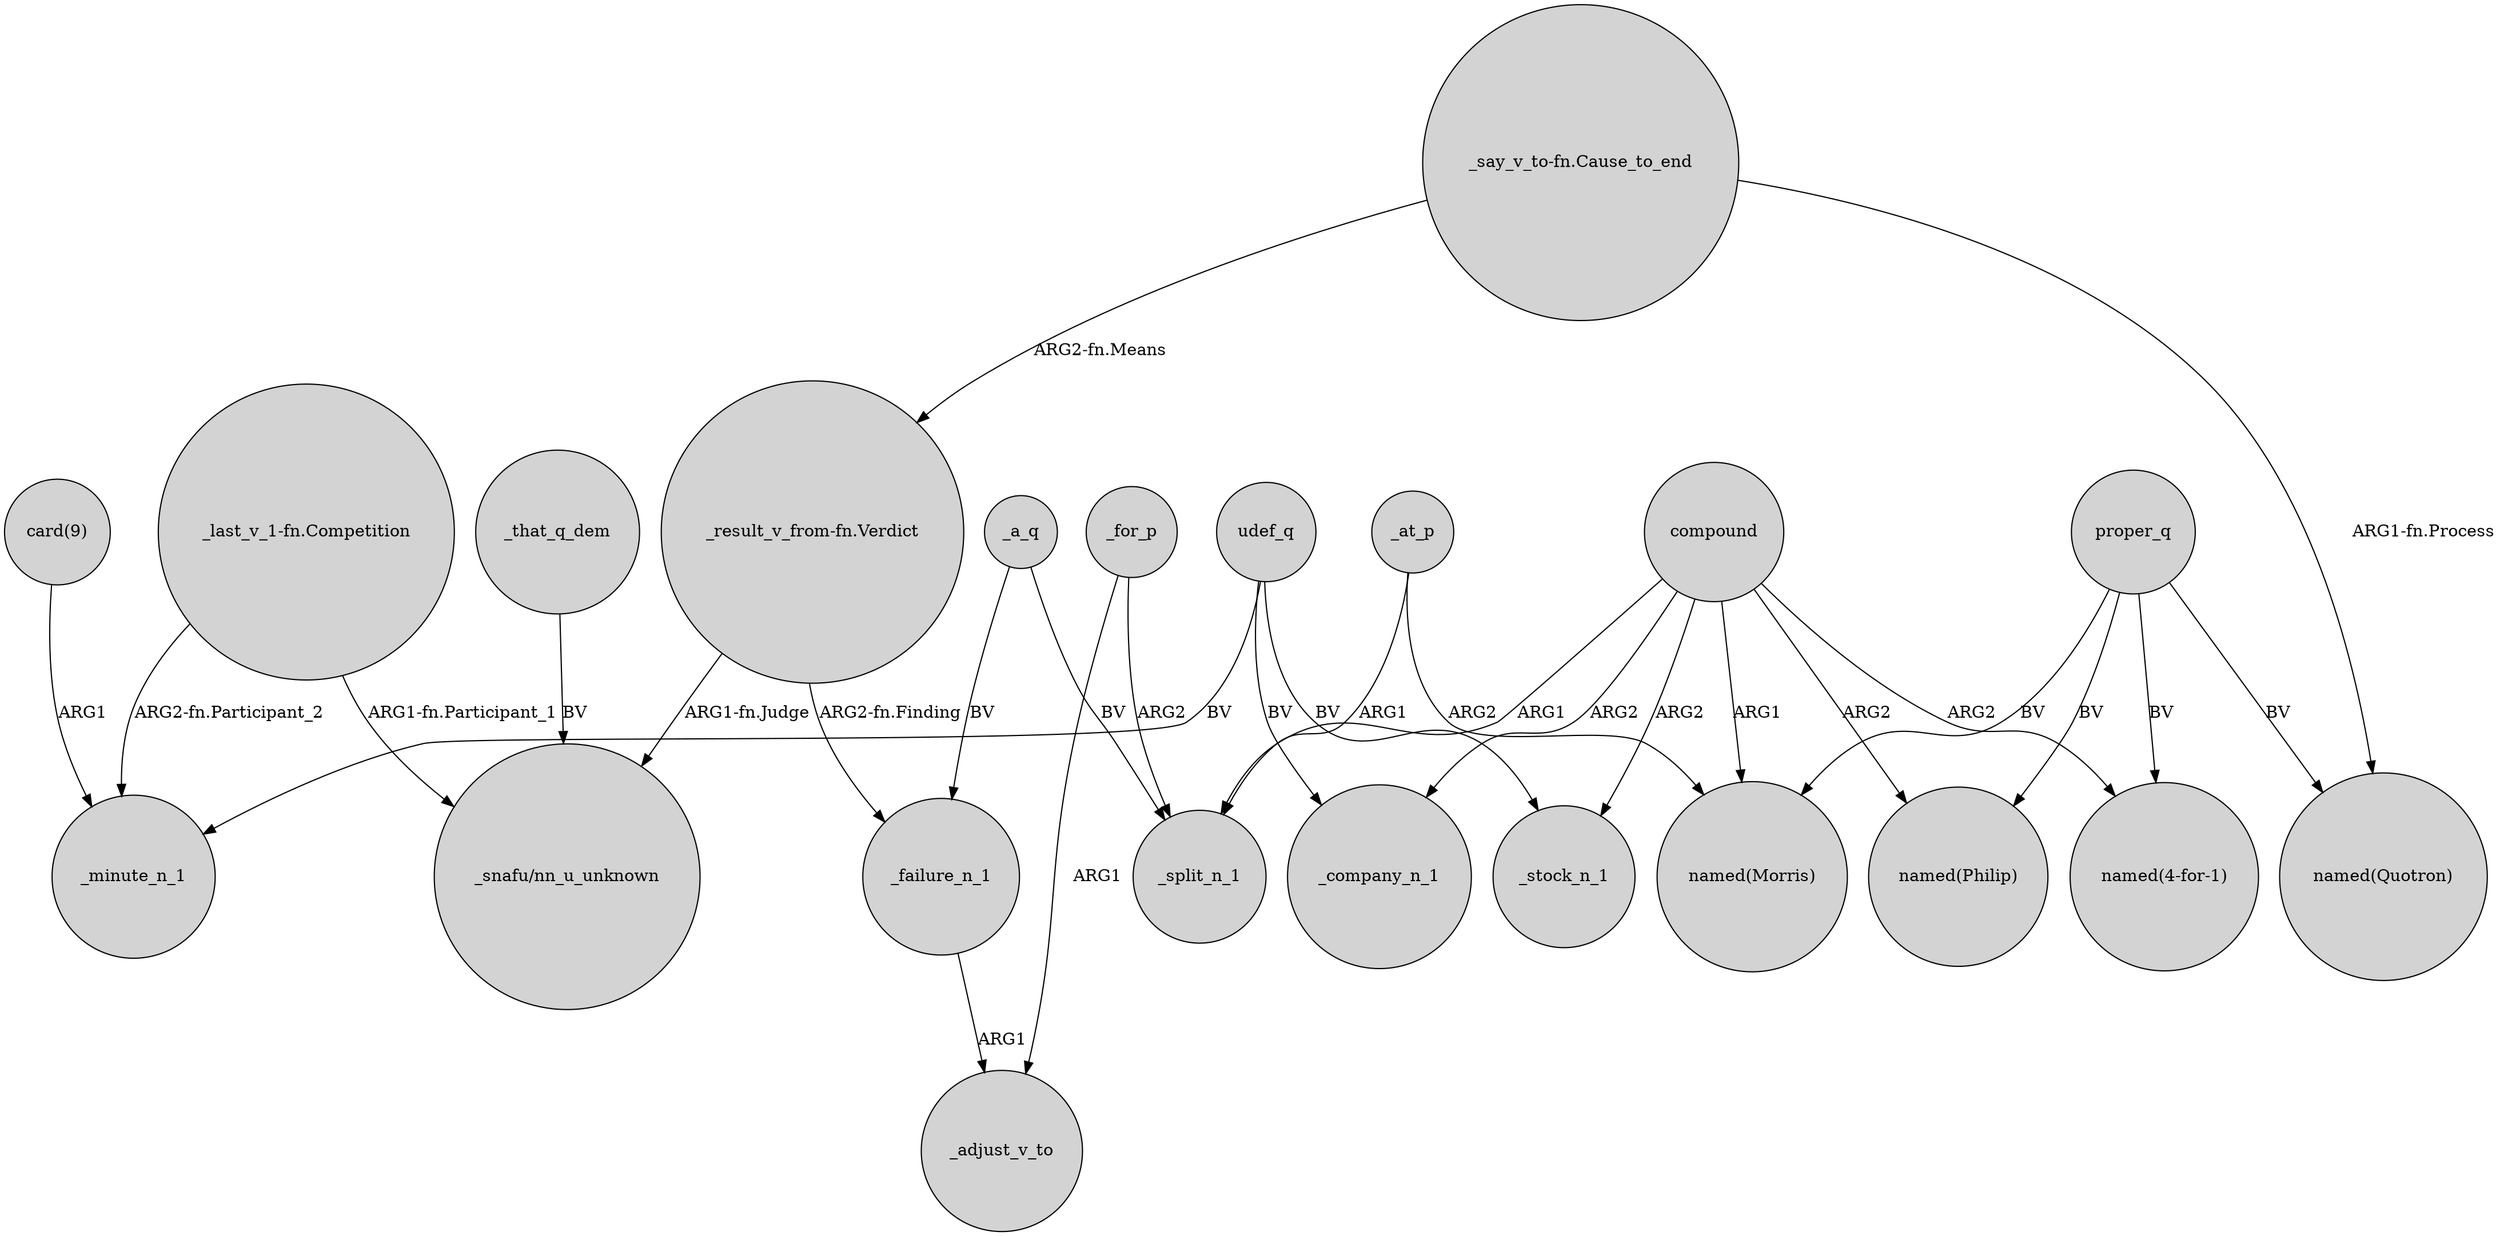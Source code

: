 digraph {
	node [shape=circle style=filled]
	udef_q -> _minute_n_1 [label=BV]
	proper_q -> "named(Philip)" [label=BV]
	"_last_v_1-fn.Competition" -> "_snafu/nn_u_unknown" [label="ARG1-fn.Participant_1"]
	compound -> _company_n_1 [label=ARG2]
	"_last_v_1-fn.Competition" -> _minute_n_1 [label="ARG2-fn.Participant_2"]
	udef_q -> _company_n_1 [label=BV]
	_at_p -> _split_n_1 [label=ARG1]
	proper_q -> "named(4-for-1)" [label=BV]
	"_result_v_from-fn.Verdict" -> "_snafu/nn_u_unknown" [label="ARG1-fn.Judge"]
	_failure_n_1 -> _adjust_v_to [label=ARG1]
	compound -> "named(4-for-1)" [label=ARG2]
	compound -> _split_n_1 [label=ARG1]
	_at_p -> "named(Morris)" [label=ARG2]
	_for_p -> _split_n_1 [label=ARG2]
	compound -> "named(Morris)" [label=ARG1]
	_that_q_dem -> "_snafu/nn_u_unknown" [label=BV]
	_for_p -> _adjust_v_to [label=ARG1]
	udef_q -> _stock_n_1 [label=BV]
	"_say_v_to-fn.Cause_to_end" -> "_result_v_from-fn.Verdict" [label="ARG2-fn.Means"]
	proper_q -> "named(Quotron)" [label=BV]
	compound -> _stock_n_1 [label=ARG2]
	"_say_v_to-fn.Cause_to_end" -> "named(Quotron)" [label="ARG1-fn.Process"]
	"card(9)" -> _minute_n_1 [label=ARG1]
	_a_q -> _failure_n_1 [label=BV]
	"_result_v_from-fn.Verdict" -> _failure_n_1 [label="ARG2-fn.Finding"]
	_a_q -> _split_n_1 [label=BV]
	compound -> "named(Philip)" [label=ARG2]
	proper_q -> "named(Morris)" [label=BV]
}
